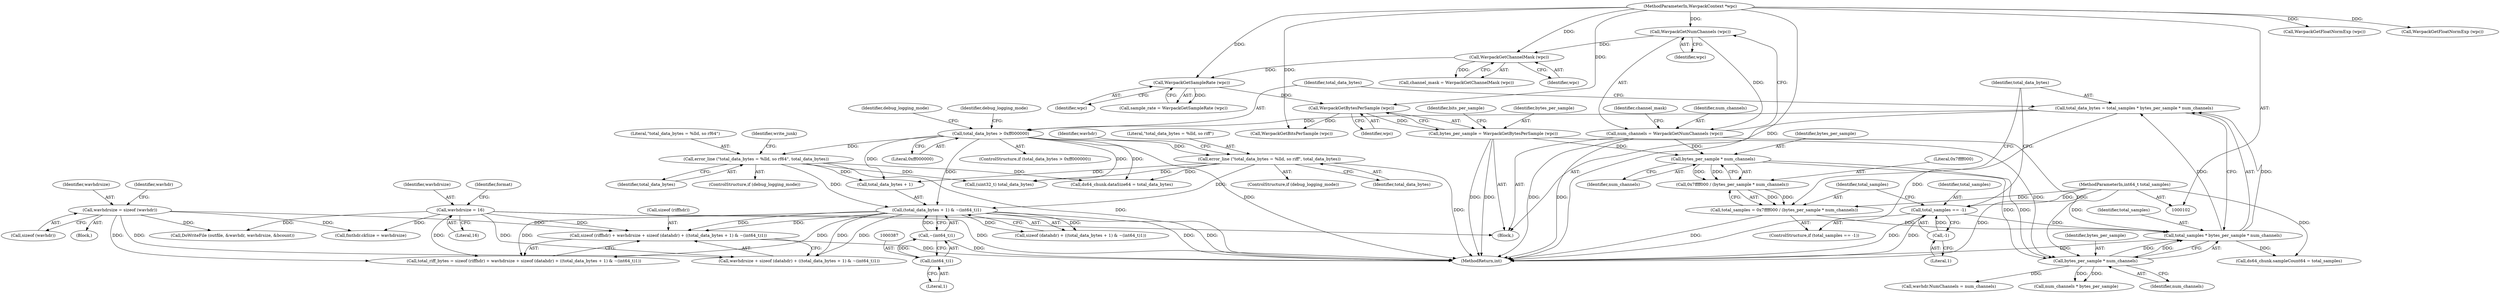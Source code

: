 digraph "0_WavPack_d5bf76b5a88d044a1be1d5656698e3ba737167e5_0@API" {
"1000373" [label="(Call,sizeof (riffhdr) + wavhdrsize + sizeof (datahdr) + ((total_data_bytes + 1) & ~(int64_t)1))"];
"1000165" [label="(Call,wavhdrsize = 16)"];
"1000272" [label="(Call,wavhdrsize = sizeof (wavhdr))"];
"1000381" [label="(Call,(total_data_bytes + 1) & ~(int64_t)1)"];
"1000208" [label="(Call,error_line (\"total_data_bytes = %lld, so rf64\", total_data_bytes))"];
"1000202" [label="(Call,total_data_bytes > 0xff000000)"];
"1000194" [label="(Call,total_data_bytes = total_samples * bytes_per_sample * num_channels)"];
"1000196" [label="(Call,total_samples * bytes_per_sample * num_channels)"];
"1000187" [label="(Call,total_samples = 0x7ffff000 / (bytes_per_sample * num_channels))"];
"1000189" [label="(Call,0x7ffff000 / (bytes_per_sample * num_channels))"];
"1000191" [label="(Call,bytes_per_sample * num_channels)"];
"1000147" [label="(Call,bytes_per_sample = WavpackGetBytesPerSample (wpc))"];
"1000149" [label="(Call,WavpackGetBytesPerSample (wpc))"];
"1000144" [label="(Call,WavpackGetSampleRate (wpc))"];
"1000139" [label="(Call,WavpackGetChannelMask (wpc))"];
"1000134" [label="(Call,WavpackGetNumChannels (wpc))"];
"1000104" [label="(MethodParameterIn,WavpackContext *wpc)"];
"1000132" [label="(Call,num_channels = WavpackGetNumChannels (wpc))"];
"1000105" [label="(MethodParameterIn,int64_t total_samples)"];
"1000183" [label="(Call,total_samples == -1)"];
"1000185" [label="(Call,-1)"];
"1000198" [label="(Call,bytes_per_sample * num_channels)"];
"1000220" [label="(Call,error_line (\"total_data_bytes = %lld, so riff\", total_data_bytes))"];
"1000385" [label="(Call,~(int64_t)1)"];
"1000386" [label="(Call,(int64_t)1)"];
"1000147" [label="(Call,bytes_per_sample = WavpackGetBytesPerSample (wpc))"];
"1000203" [label="(Identifier,total_data_bytes)"];
"1000246" [label="(Call,num_channels * bytes_per_sample)"];
"1000142" [label="(Call,sample_rate = WavpackGetSampleRate (wpc))"];
"1000145" [label="(Identifier,wpc)"];
"1000204" [label="(Literal,0xff000000)"];
"1000192" [label="(Identifier,bytes_per_sample)"];
"1000194" [label="(Call,total_data_bytes = total_samples * bytes_per_sample * num_channels)"];
"1000139" [label="(Call,WavpackGetChannelMask (wpc))"];
"1000195" [label="(Identifier,total_data_bytes)"];
"1000224" [label="(Identifier,wavhdr)"];
"1000271" [label="(Block,)"];
"1000140" [label="(Identifier,wpc)"];
"1000196" [label="(Call,total_samples * bytes_per_sample * num_channels)"];
"1000183" [label="(Call,total_samples == -1)"];
"1000167" [label="(Literal,16)"];
"1000206" [label="(ControlStructure,if (debug_logging_mode))"];
"1000207" [label="(Identifier,debug_logging_mode)"];
"1000373" [label="(Call,sizeof (riffhdr) + wavhdrsize + sizeof (datahdr) + ((total_data_bytes + 1) & ~(int64_t)1))"];
"1000149" [label="(Call,WavpackGetBytesPerSample (wpc))"];
"1000382" [label="(Call,total_data_bytes + 1)"];
"1000138" [label="(Identifier,channel_mask)"];
"1000166" [label="(Identifier,wavhdrsize)"];
"1000153" [label="(Identifier,bits_per_sample)"];
"1000221" [label="(Literal,\"total_data_bytes = %lld, so riff\")"];
"1000150" [label="(Identifier,wpc)"];
"1000144" [label="(Call,WavpackGetSampleRate (wpc))"];
"1000135" [label="(Identifier,wpc)"];
"1000199" [label="(Identifier,bytes_per_sample)"];
"1000273" [label="(Identifier,wavhdrsize)"];
"1000230" [label="(Call,wavhdr.NumChannels = num_channels)"];
"1000693" [label="(Call,DoWriteFile (outfile, &wavhdr, wavhdrsize, &bcount))"];
"1000725" [label="(MethodReturn,int)"];
"1000220" [label="(Call,error_line (\"total_data_bytes = %lld, so riff\", total_data_bytes))"];
"1000388" [label="(Literal,1)"];
"1000371" [label="(Call,total_riff_bytes = sizeof (riffhdr) + wavhdrsize + sizeof (datahdr) + ((total_data_bytes + 1) & ~(int64_t)1))"];
"1000154" [label="(Call,WavpackGetBitsPerSample (wpc))"];
"1000385" [label="(Call,~(int64_t)1)"];
"1000174" [label="(Call,WavpackGetFloatNormExp (wpc))"];
"1000218" [label="(ControlStructure,if (debug_logging_mode))"];
"1000191" [label="(Call,bytes_per_sample * num_channels)"];
"1000386" [label="(Call,(int64_t)1)"];
"1000210" [label="(Identifier,total_data_bytes)"];
"1000105" [label="(MethodParameterIn,int64_t total_samples)"];
"1000219" [label="(Identifier,debug_logging_mode)"];
"1000134" [label="(Call,WavpackGetNumChannels (wpc))"];
"1000202" [label="(Call,total_data_bytes > 0xff000000)"];
"1000137" [label="(Call,channel_mask = WavpackGetChannelMask (wpc))"];
"1000374" [label="(Call,sizeof (riffhdr))"];
"1000148" [label="(Identifier,bytes_per_sample)"];
"1000222" [label="(Identifier,total_data_bytes)"];
"1000198" [label="(Call,bytes_per_sample * num_channels)"];
"1000160" [label="(Call,WavpackGetFloatNormExp (wpc))"];
"1000184" [label="(Identifier,total_samples)"];
"1000165" [label="(Call,wavhdrsize = 16)"];
"1000208" [label="(Call,error_line (\"total_data_bytes = %lld, so rf64\", total_data_bytes))"];
"1000104" [label="(MethodParameterIn,WavpackContext *wpc)"];
"1000381" [label="(Call,(total_data_bytes + 1) & ~(int64_t)1)"];
"1000182" [label="(ControlStructure,if (total_samples == -1))"];
"1000209" [label="(Literal,\"total_data_bytes = %lld, so rf64\")"];
"1000428" [label="(Call,fmthdr.ckSize = wavhdrsize)"];
"1000376" [label="(Call,wavhdrsize + sizeof (datahdr) + ((total_data_bytes + 1) & ~(int64_t)1))"];
"1000494" [label="(Call,ds64_chunk.sampleCount64 = total_samples)"];
"1000378" [label="(Call,sizeof (datahdr) + ((total_data_bytes + 1) & ~(int64_t)1))"];
"1000193" [label="(Identifier,num_channels)"];
"1000186" [label="(Literal,1)"];
"1000197" [label="(Identifier,total_samples)"];
"1000190" [label="(Literal,0x7ffff000)"];
"1000278" [label="(Identifier,wavhdr)"];
"1000133" [label="(Identifier,num_channels)"];
"1000185" [label="(Call,-1)"];
"1000132" [label="(Call,num_channels = WavpackGetNumChannels (wpc))"];
"1000189" [label="(Call,0x7ffff000 / (bytes_per_sample * num_channels))"];
"1000201" [label="(ControlStructure,if (total_data_bytes > 0xff000000))"];
"1000200" [label="(Identifier,num_channels)"];
"1000274" [label="(Call,sizeof (wavhdr))"];
"1000541" [label="(Call,(uint32_t) total_data_bytes)"];
"1000212" [label="(Identifier,write_junk)"];
"1000107" [label="(Block,)"];
"1000188" [label="(Identifier,total_samples)"];
"1000272" [label="(Call,wavhdrsize = sizeof (wavhdr))"];
"1000187" [label="(Call,total_samples = 0x7ffff000 / (bytes_per_sample * num_channels))"];
"1000171" [label="(Identifier,format)"];
"1000489" [label="(Call,ds64_chunk.dataSize64 = total_data_bytes)"];
"1000373" -> "1000371"  [label="AST: "];
"1000373" -> "1000376"  [label="CFG: "];
"1000374" -> "1000373"  [label="AST: "];
"1000376" -> "1000373"  [label="AST: "];
"1000371" -> "1000373"  [label="CFG: "];
"1000373" -> "1000725"  [label="DDG: "];
"1000165" -> "1000373"  [label="DDG: "];
"1000272" -> "1000373"  [label="DDG: "];
"1000381" -> "1000373"  [label="DDG: "];
"1000381" -> "1000373"  [label="DDG: "];
"1000165" -> "1000107"  [label="AST: "];
"1000165" -> "1000167"  [label="CFG: "];
"1000166" -> "1000165"  [label="AST: "];
"1000167" -> "1000165"  [label="AST: "];
"1000171" -> "1000165"  [label="CFG: "];
"1000165" -> "1000725"  [label="DDG: "];
"1000165" -> "1000371"  [label="DDG: "];
"1000165" -> "1000376"  [label="DDG: "];
"1000165" -> "1000428"  [label="DDG: "];
"1000165" -> "1000693"  [label="DDG: "];
"1000272" -> "1000271"  [label="AST: "];
"1000272" -> "1000274"  [label="CFG: "];
"1000273" -> "1000272"  [label="AST: "];
"1000274" -> "1000272"  [label="AST: "];
"1000278" -> "1000272"  [label="CFG: "];
"1000272" -> "1000371"  [label="DDG: "];
"1000272" -> "1000376"  [label="DDG: "];
"1000272" -> "1000428"  [label="DDG: "];
"1000272" -> "1000693"  [label="DDG: "];
"1000381" -> "1000378"  [label="AST: "];
"1000381" -> "1000385"  [label="CFG: "];
"1000382" -> "1000381"  [label="AST: "];
"1000385" -> "1000381"  [label="AST: "];
"1000378" -> "1000381"  [label="CFG: "];
"1000381" -> "1000725"  [label="DDG: "];
"1000381" -> "1000725"  [label="DDG: "];
"1000381" -> "1000371"  [label="DDG: "];
"1000381" -> "1000371"  [label="DDG: "];
"1000381" -> "1000376"  [label="DDG: "];
"1000381" -> "1000376"  [label="DDG: "];
"1000381" -> "1000378"  [label="DDG: "];
"1000381" -> "1000378"  [label="DDG: "];
"1000208" -> "1000381"  [label="DDG: "];
"1000202" -> "1000381"  [label="DDG: "];
"1000220" -> "1000381"  [label="DDG: "];
"1000385" -> "1000381"  [label="DDG: "];
"1000208" -> "1000206"  [label="AST: "];
"1000208" -> "1000210"  [label="CFG: "];
"1000209" -> "1000208"  [label="AST: "];
"1000210" -> "1000208"  [label="AST: "];
"1000212" -> "1000208"  [label="CFG: "];
"1000208" -> "1000725"  [label="DDG: "];
"1000202" -> "1000208"  [label="DDG: "];
"1000208" -> "1000382"  [label="DDG: "];
"1000208" -> "1000489"  [label="DDG: "];
"1000208" -> "1000541"  [label="DDG: "];
"1000202" -> "1000201"  [label="AST: "];
"1000202" -> "1000204"  [label="CFG: "];
"1000203" -> "1000202"  [label="AST: "];
"1000204" -> "1000202"  [label="AST: "];
"1000207" -> "1000202"  [label="CFG: "];
"1000219" -> "1000202"  [label="CFG: "];
"1000202" -> "1000725"  [label="DDG: "];
"1000194" -> "1000202"  [label="DDG: "];
"1000202" -> "1000220"  [label="DDG: "];
"1000202" -> "1000382"  [label="DDG: "];
"1000202" -> "1000489"  [label="DDG: "];
"1000202" -> "1000541"  [label="DDG: "];
"1000194" -> "1000107"  [label="AST: "];
"1000194" -> "1000196"  [label="CFG: "];
"1000195" -> "1000194"  [label="AST: "];
"1000196" -> "1000194"  [label="AST: "];
"1000203" -> "1000194"  [label="CFG: "];
"1000194" -> "1000725"  [label="DDG: "];
"1000196" -> "1000194"  [label="DDG: "];
"1000196" -> "1000194"  [label="DDG: "];
"1000196" -> "1000198"  [label="CFG: "];
"1000197" -> "1000196"  [label="AST: "];
"1000198" -> "1000196"  [label="AST: "];
"1000196" -> "1000725"  [label="DDG: "];
"1000187" -> "1000196"  [label="DDG: "];
"1000183" -> "1000196"  [label="DDG: "];
"1000105" -> "1000196"  [label="DDG: "];
"1000198" -> "1000196"  [label="DDG: "];
"1000198" -> "1000196"  [label="DDG: "];
"1000196" -> "1000494"  [label="DDG: "];
"1000187" -> "1000182"  [label="AST: "];
"1000187" -> "1000189"  [label="CFG: "];
"1000188" -> "1000187"  [label="AST: "];
"1000189" -> "1000187"  [label="AST: "];
"1000195" -> "1000187"  [label="CFG: "];
"1000187" -> "1000725"  [label="DDG: "];
"1000189" -> "1000187"  [label="DDG: "];
"1000189" -> "1000187"  [label="DDG: "];
"1000105" -> "1000187"  [label="DDG: "];
"1000189" -> "1000191"  [label="CFG: "];
"1000190" -> "1000189"  [label="AST: "];
"1000191" -> "1000189"  [label="AST: "];
"1000191" -> "1000189"  [label="DDG: "];
"1000191" -> "1000189"  [label="DDG: "];
"1000191" -> "1000193"  [label="CFG: "];
"1000192" -> "1000191"  [label="AST: "];
"1000193" -> "1000191"  [label="AST: "];
"1000147" -> "1000191"  [label="DDG: "];
"1000132" -> "1000191"  [label="DDG: "];
"1000191" -> "1000198"  [label="DDG: "];
"1000191" -> "1000198"  [label="DDG: "];
"1000147" -> "1000107"  [label="AST: "];
"1000147" -> "1000149"  [label="CFG: "];
"1000148" -> "1000147"  [label="AST: "];
"1000149" -> "1000147"  [label="AST: "];
"1000153" -> "1000147"  [label="CFG: "];
"1000147" -> "1000725"  [label="DDG: "];
"1000147" -> "1000725"  [label="DDG: "];
"1000149" -> "1000147"  [label="DDG: "];
"1000147" -> "1000198"  [label="DDG: "];
"1000149" -> "1000150"  [label="CFG: "];
"1000150" -> "1000149"  [label="AST: "];
"1000144" -> "1000149"  [label="DDG: "];
"1000104" -> "1000149"  [label="DDG: "];
"1000149" -> "1000154"  [label="DDG: "];
"1000144" -> "1000142"  [label="AST: "];
"1000144" -> "1000145"  [label="CFG: "];
"1000145" -> "1000144"  [label="AST: "];
"1000142" -> "1000144"  [label="CFG: "];
"1000144" -> "1000142"  [label="DDG: "];
"1000139" -> "1000144"  [label="DDG: "];
"1000104" -> "1000144"  [label="DDG: "];
"1000139" -> "1000137"  [label="AST: "];
"1000139" -> "1000140"  [label="CFG: "];
"1000140" -> "1000139"  [label="AST: "];
"1000137" -> "1000139"  [label="CFG: "];
"1000139" -> "1000137"  [label="DDG: "];
"1000134" -> "1000139"  [label="DDG: "];
"1000104" -> "1000139"  [label="DDG: "];
"1000134" -> "1000132"  [label="AST: "];
"1000134" -> "1000135"  [label="CFG: "];
"1000135" -> "1000134"  [label="AST: "];
"1000132" -> "1000134"  [label="CFG: "];
"1000134" -> "1000132"  [label="DDG: "];
"1000104" -> "1000134"  [label="DDG: "];
"1000104" -> "1000102"  [label="AST: "];
"1000104" -> "1000725"  [label="DDG: "];
"1000104" -> "1000154"  [label="DDG: "];
"1000104" -> "1000160"  [label="DDG: "];
"1000104" -> "1000174"  [label="DDG: "];
"1000132" -> "1000107"  [label="AST: "];
"1000133" -> "1000132"  [label="AST: "];
"1000138" -> "1000132"  [label="CFG: "];
"1000132" -> "1000725"  [label="DDG: "];
"1000132" -> "1000725"  [label="DDG: "];
"1000132" -> "1000198"  [label="DDG: "];
"1000105" -> "1000102"  [label="AST: "];
"1000105" -> "1000725"  [label="DDG: "];
"1000105" -> "1000183"  [label="DDG: "];
"1000105" -> "1000494"  [label="DDG: "];
"1000183" -> "1000182"  [label="AST: "];
"1000183" -> "1000185"  [label="CFG: "];
"1000184" -> "1000183"  [label="AST: "];
"1000185" -> "1000183"  [label="AST: "];
"1000188" -> "1000183"  [label="CFG: "];
"1000195" -> "1000183"  [label="CFG: "];
"1000183" -> "1000725"  [label="DDG: "];
"1000183" -> "1000725"  [label="DDG: "];
"1000185" -> "1000183"  [label="DDG: "];
"1000185" -> "1000186"  [label="CFG: "];
"1000186" -> "1000185"  [label="AST: "];
"1000198" -> "1000200"  [label="CFG: "];
"1000199" -> "1000198"  [label="AST: "];
"1000200" -> "1000198"  [label="AST: "];
"1000198" -> "1000230"  [label="DDG: "];
"1000198" -> "1000246"  [label="DDG: "];
"1000198" -> "1000246"  [label="DDG: "];
"1000220" -> "1000218"  [label="AST: "];
"1000220" -> "1000222"  [label="CFG: "];
"1000221" -> "1000220"  [label="AST: "];
"1000222" -> "1000220"  [label="AST: "];
"1000224" -> "1000220"  [label="CFG: "];
"1000220" -> "1000725"  [label="DDG: "];
"1000220" -> "1000382"  [label="DDG: "];
"1000220" -> "1000489"  [label="DDG: "];
"1000220" -> "1000541"  [label="DDG: "];
"1000385" -> "1000386"  [label="CFG: "];
"1000386" -> "1000385"  [label="AST: "];
"1000385" -> "1000725"  [label="DDG: "];
"1000386" -> "1000385"  [label="DDG: "];
"1000386" -> "1000388"  [label="CFG: "];
"1000387" -> "1000386"  [label="AST: "];
"1000388" -> "1000386"  [label="AST: "];
}
